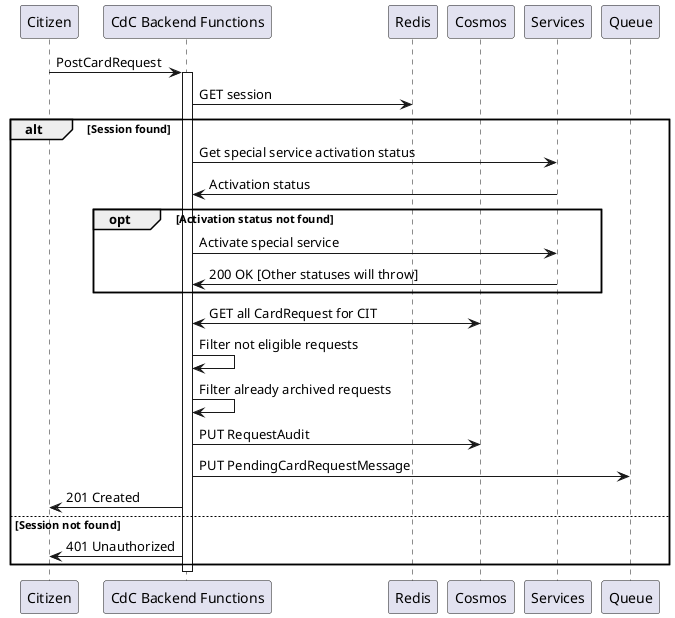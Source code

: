 @startuml Sequence ProcessPendingRequest
participant "Citizen" as cit
participant "CdC Backend Functions" as be
participant "Redis" as redis
participant "Cosmos" as cosmos
participant "Services" as services
participant "Queue" as queue

cit -> be: PostCardRequest
activate be
be -> redis: GET session
alt Session found
be -> services: Get special service activation status
services -> be: Activation status
opt Activation status not found
    be -> services: Activate special service 
    services -> be: 200 OK [Other statuses will throw]
end
be <-> cosmos: GET all CardRequest for CIT
be -> be: Filter not eligible requests
be -> be: Filter already archived requests
be -> cosmos: PUT RequestAudit
be -> queue: PUT PendingCardRequestMessage
be -> cit: 201 Created
else Session not found
be -> cit: 401 Unauthorized
end
deactivate be

@enduml